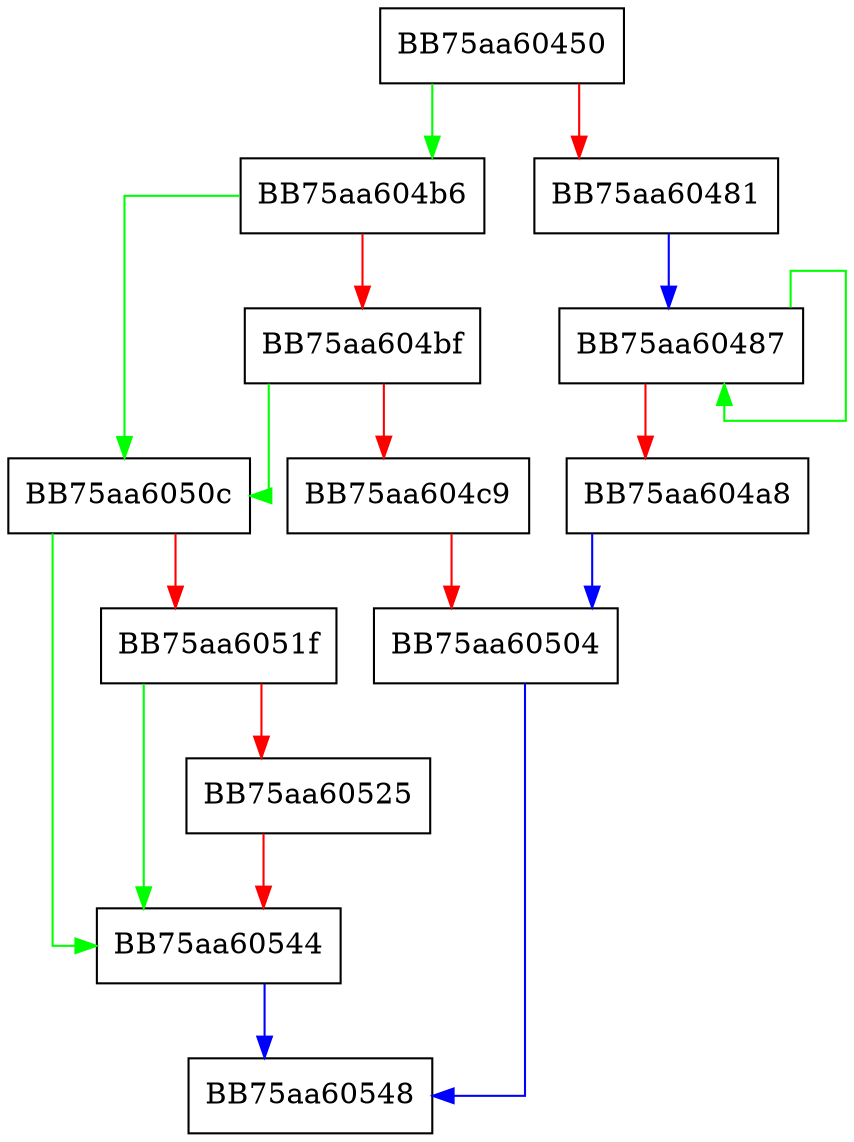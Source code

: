 digraph Analyze {
  node [shape="box"];
  graph [splines=ortho];
  BB75aa60450 -> BB75aa604b6 [color="green"];
  BB75aa60450 -> BB75aa60481 [color="red"];
  BB75aa60481 -> BB75aa60487 [color="blue"];
  BB75aa60487 -> BB75aa60487 [color="green"];
  BB75aa60487 -> BB75aa604a8 [color="red"];
  BB75aa604a8 -> BB75aa60504 [color="blue"];
  BB75aa604b6 -> BB75aa6050c [color="green"];
  BB75aa604b6 -> BB75aa604bf [color="red"];
  BB75aa604bf -> BB75aa6050c [color="green"];
  BB75aa604bf -> BB75aa604c9 [color="red"];
  BB75aa604c9 -> BB75aa60504 [color="red"];
  BB75aa60504 -> BB75aa60548 [color="blue"];
  BB75aa6050c -> BB75aa60544 [color="green"];
  BB75aa6050c -> BB75aa6051f [color="red"];
  BB75aa6051f -> BB75aa60544 [color="green"];
  BB75aa6051f -> BB75aa60525 [color="red"];
  BB75aa60525 -> BB75aa60544 [color="red"];
  BB75aa60544 -> BB75aa60548 [color="blue"];
}
